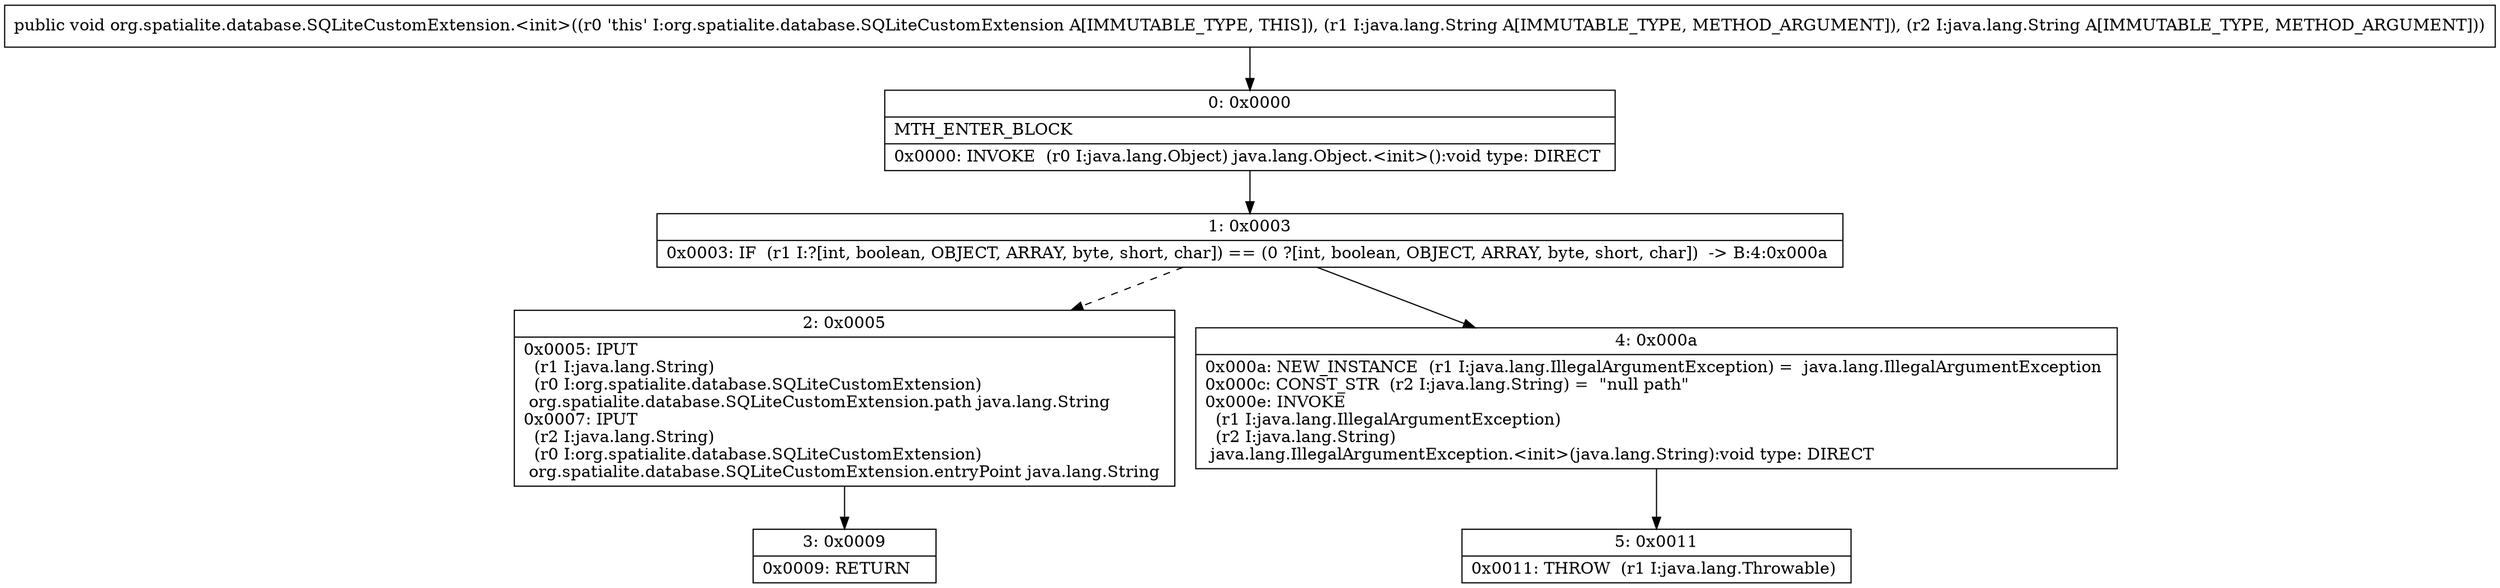 digraph "CFG fororg.spatialite.database.SQLiteCustomExtension.\<init\>(Ljava\/lang\/String;Ljava\/lang\/String;)V" {
Node_0 [shape=record,label="{0\:\ 0x0000|MTH_ENTER_BLOCK\l|0x0000: INVOKE  (r0 I:java.lang.Object) java.lang.Object.\<init\>():void type: DIRECT \l}"];
Node_1 [shape=record,label="{1\:\ 0x0003|0x0003: IF  (r1 I:?[int, boolean, OBJECT, ARRAY, byte, short, char]) == (0 ?[int, boolean, OBJECT, ARRAY, byte, short, char])  \-\> B:4:0x000a \l}"];
Node_2 [shape=record,label="{2\:\ 0x0005|0x0005: IPUT  \l  (r1 I:java.lang.String)\l  (r0 I:org.spatialite.database.SQLiteCustomExtension)\l org.spatialite.database.SQLiteCustomExtension.path java.lang.String \l0x0007: IPUT  \l  (r2 I:java.lang.String)\l  (r0 I:org.spatialite.database.SQLiteCustomExtension)\l org.spatialite.database.SQLiteCustomExtension.entryPoint java.lang.String \l}"];
Node_3 [shape=record,label="{3\:\ 0x0009|0x0009: RETURN   \l}"];
Node_4 [shape=record,label="{4\:\ 0x000a|0x000a: NEW_INSTANCE  (r1 I:java.lang.IllegalArgumentException) =  java.lang.IllegalArgumentException \l0x000c: CONST_STR  (r2 I:java.lang.String) =  \"null path\" \l0x000e: INVOKE  \l  (r1 I:java.lang.IllegalArgumentException)\l  (r2 I:java.lang.String)\l java.lang.IllegalArgumentException.\<init\>(java.lang.String):void type: DIRECT \l}"];
Node_5 [shape=record,label="{5\:\ 0x0011|0x0011: THROW  (r1 I:java.lang.Throwable) \l}"];
MethodNode[shape=record,label="{public void org.spatialite.database.SQLiteCustomExtension.\<init\>((r0 'this' I:org.spatialite.database.SQLiteCustomExtension A[IMMUTABLE_TYPE, THIS]), (r1 I:java.lang.String A[IMMUTABLE_TYPE, METHOD_ARGUMENT]), (r2 I:java.lang.String A[IMMUTABLE_TYPE, METHOD_ARGUMENT])) }"];
MethodNode -> Node_0;
Node_0 -> Node_1;
Node_1 -> Node_2[style=dashed];
Node_1 -> Node_4;
Node_2 -> Node_3;
Node_4 -> Node_5;
}


